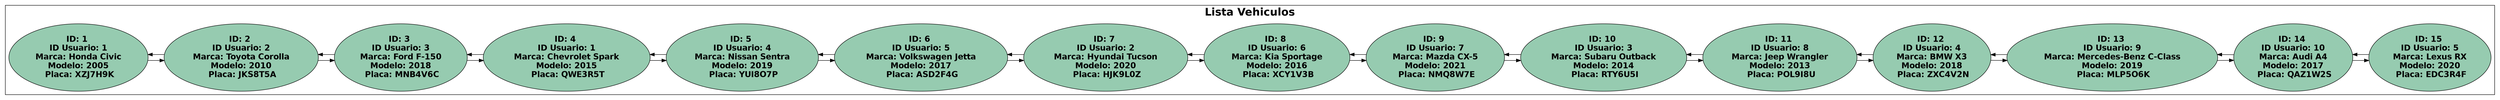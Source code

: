 digraph G {
    node [shape=ellipse];
    rankdir=LR;
    subgraph cluster_0 {
        label = "Lista Vehiculos";
        lalbelloc = "t";
        fontsize = 24;
        fontname = "Helvetica-Bold";
n0 [label = "ID: 1 \n ID Usuario: 1 \n Marca: Honda Civic \n Modelo: 2005 \n Placa: XZJ7H9K"style="filled" fillcolor="#96cbb0" fontname="Helvetica-Bold" fontsize = 18];
n1 [label = "ID: 2 \n ID Usuario: 2 \n Marca: Toyota Corolla \n Modelo: 2010 \n Placa: JKS8T5A"style="filled" fillcolor="#96cbb0" fontname="Helvetica-Bold" fontsize = 18];
n2 [label = "ID: 3 \n ID Usuario: 3 \n Marca: Ford F-150 \n Modelo: 2018 \n Placa: MNB4V6C"style="filled" fillcolor="#96cbb0" fontname="Helvetica-Bold" fontsize = 18];
n3 [label = "ID: 4 \n ID Usuario: 1 \n Marca: Chevrolet Spark \n Modelo: 2015 \n Placa: QWE3R5T"style="filled" fillcolor="#96cbb0" fontname="Helvetica-Bold" fontsize = 18];
n4 [label = "ID: 5 \n ID Usuario: 4 \n Marca: Nissan Sentra \n Modelo: 2019 \n Placa: YUI8O7P"style="filled" fillcolor="#96cbb0" fontname="Helvetica-Bold" fontsize = 18];
n5 [label = "ID: 6 \n ID Usuario: 5 \n Marca: Volkswagen Jetta \n Modelo: 2017 \n Placa: ASD2F4G"style="filled" fillcolor="#96cbb0" fontname="Helvetica-Bold" fontsize = 18];
n6 [label = "ID: 7 \n ID Usuario: 2 \n Marca: Hyundai Tucson \n Modelo: 2020 \n Placa: HJK9L0Z"style="filled" fillcolor="#96cbb0" fontname="Helvetica-Bold" fontsize = 18];
n7 [label = "ID: 8 \n ID Usuario: 6 \n Marca: Kia Sportage \n Modelo: 2016 \n Placa: XCY1V3B"style="filled" fillcolor="#96cbb0" fontname="Helvetica-Bold" fontsize = 18];
n8 [label = "ID: 9 \n ID Usuario: 7 \n Marca: Mazda CX-5 \n Modelo: 2021 \n Placa: NMQ8W7E"style="filled" fillcolor="#96cbb0" fontname="Helvetica-Bold" fontsize = 18];
n9 [label = "ID: 10 \n ID Usuario: 3 \n Marca: Subaru Outback \n Modelo: 2014 \n Placa: RTY6U5I"style="filled" fillcolor="#96cbb0" fontname="Helvetica-Bold" fontsize = 18];
n10 [label = "ID: 11 \n ID Usuario: 8 \n Marca: Jeep Wrangler \n Modelo: 2013 \n Placa: POL9I8U"style="filled" fillcolor="#96cbb0" fontname="Helvetica-Bold" fontsize = 18];
n11 [label = "ID: 12 \n ID Usuario: 4 \n Marca: BMW X3 \n Modelo: 2018 \n Placa: ZXC4V2N"style="filled" fillcolor="#96cbb0" fontname="Helvetica-Bold" fontsize = 18];
n12 [label = "ID: 13 \n ID Usuario: 9 \n Marca: Mercedes-Benz C-Class \n Modelo: 2019 \n Placa: MLP5O6K"style="filled" fillcolor="#96cbb0" fontname="Helvetica-Bold" fontsize = 18];
n13 [label = "ID: 14 \n ID Usuario: 10 \n Marca: Audi A4 \n Modelo: 2017 \n Placa: QAZ1W2S"style="filled" fillcolor="#96cbb0" fontname="Helvetica-Bold" fontsize = 18];
n14 [label = "ID: 15 \n ID Usuario: 5 \n Marca: Lexus RX \n Modelo: 2020 \n Placa: EDC3R4F"style="filled" fillcolor="#96cbb0" fontname="Helvetica-Bold" fontsize = 18];
        n0 -> n1;
        n1 -> n0;
        n1 -> n2;
        n2 -> n1;
        n2 -> n3;
        n3 -> n2;
        n3 -> n4;
        n4 -> n3;
        n4 -> n5;
        n5 -> n4;
        n5 -> n6;
        n6 -> n5;
        n6 -> n7;
        n7 -> n6;
        n7 -> n8;
        n8 -> n7;
        n8 -> n9;
        n9 -> n8;
        n9 -> n10;
        n10 -> n9;
        n10 -> n11;
        n11 -> n10;
        n11 -> n12;
        n12 -> n11;
        n12 -> n13;
        n13 -> n12;
        n13 -> n14;
        n14 -> n13;
    }
}
